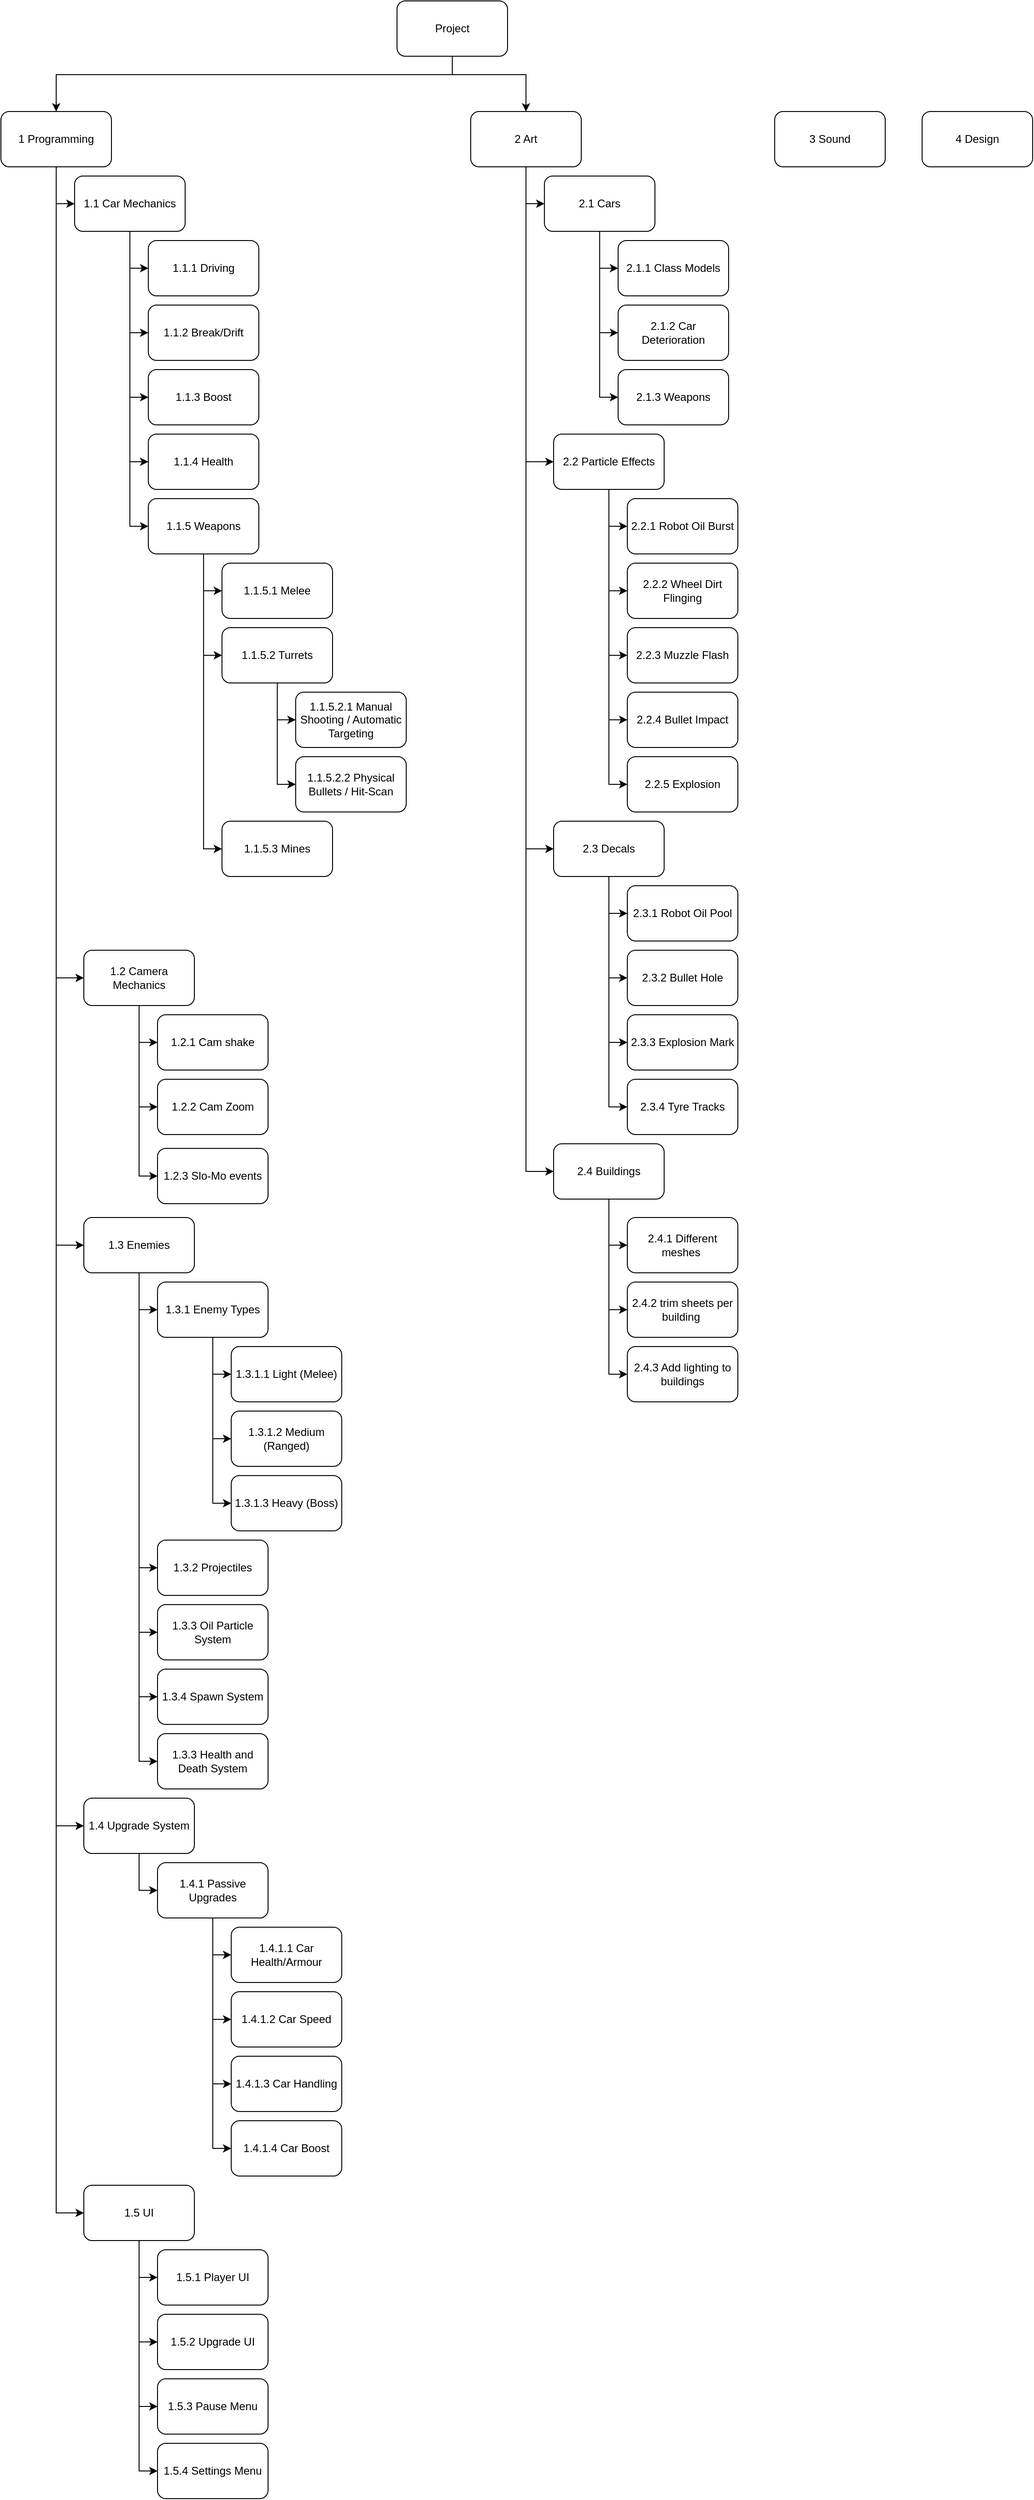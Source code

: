 <mxfile version="24.7.17">
  <diagram id="pvwwQUrMOcKolIaD9RjZ" name="Page-1">
    <mxGraphModel dx="2037" dy="757" grid="1" gridSize="10" guides="1" tooltips="1" connect="1" arrows="1" fold="1" page="1" pageScale="1" pageWidth="827" pageHeight="1169" math="0" shadow="0">
      <root>
        <mxCell id="0" />
        <mxCell id="1" parent="0" />
        <mxCell id="buFqJGUQjfIV5JwptgsI-9" style="edgeStyle=orthogonalEdgeStyle;rounded=0;orthogonalLoop=1;jettySize=auto;html=1;entryX=0;entryY=0.5;entryDx=0;entryDy=0;" parent="1" source="buFqJGUQjfIV5JwptgsI-1" target="buFqJGUQjfIV5JwptgsI-5" edge="1">
          <mxGeometry relative="1" as="geometry" />
        </mxCell>
        <mxCell id="g57Ve-lHUcN1gr9f3cv--34" style="edgeStyle=orthogonalEdgeStyle;rounded=0;orthogonalLoop=1;jettySize=auto;html=1;entryX=0;entryY=0.5;entryDx=0;entryDy=0;" edge="1" parent="1" source="buFqJGUQjfIV5JwptgsI-1" target="g57Ve-lHUcN1gr9f3cv--35">
          <mxGeometry relative="1" as="geometry">
            <mxPoint x="120" y="2000.833" as="targetPoint" />
          </mxGeometry>
        </mxCell>
        <mxCell id="g57Ve-lHUcN1gr9f3cv--50" style="edgeStyle=orthogonalEdgeStyle;rounded=0;orthogonalLoop=1;jettySize=auto;html=1;entryX=0;entryY=0.5;entryDx=0;entryDy=0;" edge="1" parent="1" source="buFqJGUQjfIV5JwptgsI-1" target="g57Ve-lHUcN1gr9f3cv--48">
          <mxGeometry relative="1" as="geometry" />
        </mxCell>
        <mxCell id="buFqJGUQjfIV5JwptgsI-1" value="1 Programming" style="rounded=1;whiteSpace=wrap;html=1;" parent="1" vertex="1">
          <mxGeometry x="60" y="120" width="120" height="60" as="geometry" />
        </mxCell>
        <mxCell id="tWt80_bKlkRKH3--Gsll-1" style="edgeStyle=orthogonalEdgeStyle;rounded=0;orthogonalLoop=1;jettySize=auto;html=1;exitX=0.5;exitY=1;exitDx=0;exitDy=0;entryX=0;entryY=0.5;entryDx=0;entryDy=0;" parent="1" source="buFqJGUQjfIV5JwptgsI-2" target="tWt80_bKlkRKH3--Gsll-2" edge="1">
          <mxGeometry relative="1" as="geometry">
            <mxPoint x="630" y="1321" as="targetPoint" />
          </mxGeometry>
        </mxCell>
        <mxCell id="buFqJGUQjfIV5JwptgsI-2" value="2 Art" style="rounded=1;whiteSpace=wrap;html=1;" parent="1" vertex="1">
          <mxGeometry x="570" y="120" width="120" height="60" as="geometry" />
        </mxCell>
        <mxCell id="buFqJGUQjfIV5JwptgsI-3" value="3 Sound" style="rounded=1;whiteSpace=wrap;html=1;" parent="1" vertex="1">
          <mxGeometry x="900" y="120" width="120" height="60" as="geometry" />
        </mxCell>
        <mxCell id="buFqJGUQjfIV5JwptgsI-4" value="4 Design" style="rounded=1;whiteSpace=wrap;html=1;" parent="1" vertex="1">
          <mxGeometry x="1060" y="120" width="120" height="60" as="geometry" />
        </mxCell>
        <mxCell id="buFqJGUQjfIV5JwptgsI-17" value="" style="edgeStyle=orthogonalEdgeStyle;rounded=0;orthogonalLoop=1;jettySize=auto;html=1;entryX=0;entryY=0.5;entryDx=0;entryDy=0;" parent="1" source="buFqJGUQjfIV5JwptgsI-5" target="buFqJGUQjfIV5JwptgsI-16" edge="1">
          <mxGeometry relative="1" as="geometry" />
        </mxCell>
        <mxCell id="buFqJGUQjfIV5JwptgsI-5" value="1.1 Car Mechanics" style="rounded=1;whiteSpace=wrap;html=1;" parent="1" vertex="1">
          <mxGeometry x="140" y="190" width="120" height="60" as="geometry" />
        </mxCell>
        <mxCell id="buFqJGUQjfIV5JwptgsI-6" value="Project" style="rounded=1;whiteSpace=wrap;html=1;" parent="1" vertex="1">
          <mxGeometry x="490" width="120" height="60" as="geometry" />
        </mxCell>
        <mxCell id="buFqJGUQjfIV5JwptgsI-8" value="" style="endArrow=classic;html=1;rounded=0;exitX=0.5;exitY=1;exitDx=0;exitDy=0;entryX=0.5;entryY=0;entryDx=0;entryDy=0;" parent="1" source="buFqJGUQjfIV5JwptgsI-6" target="buFqJGUQjfIV5JwptgsI-1" edge="1">
          <mxGeometry width="50" height="50" relative="1" as="geometry">
            <mxPoint x="500" y="240" as="sourcePoint" />
            <mxPoint x="550" y="190" as="targetPoint" />
            <Array as="points">
              <mxPoint x="550" y="80" />
              <mxPoint x="120" y="80" />
            </Array>
          </mxGeometry>
        </mxCell>
        <mxCell id="buFqJGUQjfIV5JwptgsI-16" value="1.1.1 Driving" style="rounded=1;whiteSpace=wrap;html=1;" parent="1" vertex="1">
          <mxGeometry x="220" y="260" width="120" height="60" as="geometry" />
        </mxCell>
        <mxCell id="buFqJGUQjfIV5JwptgsI-18" value="" style="edgeStyle=orthogonalEdgeStyle;rounded=0;orthogonalLoop=1;jettySize=auto;html=1;entryX=0;entryY=0.5;entryDx=0;entryDy=0;exitX=0.5;exitY=1;exitDx=0;exitDy=0;" parent="1" source="buFqJGUQjfIV5JwptgsI-5" target="buFqJGUQjfIV5JwptgsI-19" edge="1">
          <mxGeometry relative="1" as="geometry">
            <mxPoint x="200" y="330" as="sourcePoint" />
          </mxGeometry>
        </mxCell>
        <mxCell id="buFqJGUQjfIV5JwptgsI-19" value="1.1.2 Break/Drift" style="rounded=1;whiteSpace=wrap;html=1;" parent="1" vertex="1">
          <mxGeometry x="220" y="330" width="120" height="60" as="geometry" />
        </mxCell>
        <mxCell id="buFqJGUQjfIV5JwptgsI-20" value="" style="edgeStyle=orthogonalEdgeStyle;rounded=0;orthogonalLoop=1;jettySize=auto;html=1;entryX=0;entryY=0.5;entryDx=0;entryDy=0;exitX=0.5;exitY=1;exitDx=0;exitDy=0;" parent="1" source="buFqJGUQjfIV5JwptgsI-5" target="buFqJGUQjfIV5JwptgsI-21" edge="1">
          <mxGeometry relative="1" as="geometry">
            <mxPoint x="200" y="400" as="sourcePoint" />
          </mxGeometry>
        </mxCell>
        <mxCell id="buFqJGUQjfIV5JwptgsI-21" value="1.1.3 Boost" style="rounded=1;whiteSpace=wrap;html=1;" parent="1" vertex="1">
          <mxGeometry x="220" y="400" width="120" height="60" as="geometry" />
        </mxCell>
        <mxCell id="buFqJGUQjfIV5JwptgsI-22" value="" style="edgeStyle=orthogonalEdgeStyle;rounded=0;orthogonalLoop=1;jettySize=auto;html=1;entryX=0;entryY=0.5;entryDx=0;entryDy=0;exitX=0.5;exitY=1;exitDx=0;exitDy=0;" parent="1" source="buFqJGUQjfIV5JwptgsI-5" target="buFqJGUQjfIV5JwptgsI-23" edge="1">
          <mxGeometry relative="1" as="geometry">
            <mxPoint x="200" y="450" as="sourcePoint" />
          </mxGeometry>
        </mxCell>
        <mxCell id="buFqJGUQjfIV5JwptgsI-23" value="1.1.4 Health" style="rounded=1;whiteSpace=wrap;html=1;" parent="1" vertex="1">
          <mxGeometry x="220" y="470" width="120" height="60" as="geometry" />
        </mxCell>
        <mxCell id="buFqJGUQjfIV5JwptgsI-24" value="" style="edgeStyle=orthogonalEdgeStyle;rounded=0;orthogonalLoop=1;jettySize=auto;html=1;entryX=0;entryY=0.5;entryDx=0;entryDy=0;exitX=0.5;exitY=1;exitDx=0;exitDy=0;" parent="1" source="buFqJGUQjfIV5JwptgsI-5" target="buFqJGUQjfIV5JwptgsI-25" edge="1">
          <mxGeometry relative="1" as="geometry">
            <mxPoint x="210" y="560" as="sourcePoint" />
          </mxGeometry>
        </mxCell>
        <mxCell id="buFqJGUQjfIV5JwptgsI-25" value="1.1.5 Weapons" style="rounded=1;whiteSpace=wrap;html=1;" parent="1" vertex="1">
          <mxGeometry x="220" y="540" width="120" height="60" as="geometry" />
        </mxCell>
        <mxCell id="buFqJGUQjfIV5JwptgsI-26" value="" style="edgeStyle=orthogonalEdgeStyle;rounded=0;orthogonalLoop=1;jettySize=auto;html=1;entryX=0;entryY=0.5;entryDx=0;entryDy=0;exitX=0.5;exitY=1;exitDx=0;exitDy=0;" parent="1" source="buFqJGUQjfIV5JwptgsI-25" target="buFqJGUQjfIV5JwptgsI-27" edge="1">
          <mxGeometry relative="1" as="geometry">
            <mxPoint x="274" y="610" as="sourcePoint" />
          </mxGeometry>
        </mxCell>
        <mxCell id="buFqJGUQjfIV5JwptgsI-27" value="1.1.5.1 Melee" style="rounded=1;whiteSpace=wrap;html=1;" parent="1" vertex="1">
          <mxGeometry x="300" y="610" width="120" height="60" as="geometry" />
        </mxCell>
        <mxCell id="buFqJGUQjfIV5JwptgsI-28" value="" style="edgeStyle=orthogonalEdgeStyle;rounded=0;orthogonalLoop=1;jettySize=auto;html=1;entryX=0;entryY=0.5;entryDx=0;entryDy=0;exitX=0.5;exitY=1;exitDx=0;exitDy=0;" parent="1" source="buFqJGUQjfIV5JwptgsI-25" target="buFqJGUQjfIV5JwptgsI-29" edge="1">
          <mxGeometry relative="1" as="geometry">
            <mxPoint x="280" y="670" as="sourcePoint" />
          </mxGeometry>
        </mxCell>
        <mxCell id="buFqJGUQjfIV5JwptgsI-29" value="1.1.5.2 Turrets" style="rounded=1;whiteSpace=wrap;html=1;" parent="1" vertex="1">
          <mxGeometry x="300" y="680" width="120" height="60" as="geometry" />
        </mxCell>
        <mxCell id="buFqJGUQjfIV5JwptgsI-30" value="" style="edgeStyle=orthogonalEdgeStyle;rounded=0;orthogonalLoop=1;jettySize=auto;html=1;entryX=0;entryY=0.5;entryDx=0;entryDy=0;exitX=0.5;exitY=1;exitDx=0;exitDy=0;" parent="1" source="buFqJGUQjfIV5JwptgsI-2" target="buFqJGUQjfIV5JwptgsI-31" edge="1">
          <mxGeometry relative="1" as="geometry">
            <mxPoint x="630" y="290" as="sourcePoint" />
          </mxGeometry>
        </mxCell>
        <mxCell id="buFqJGUQjfIV5JwptgsI-31" value="2.1 Cars" style="rounded=1;whiteSpace=wrap;html=1;" parent="1" vertex="1">
          <mxGeometry x="650" y="190" width="120" height="60" as="geometry" />
        </mxCell>
        <mxCell id="buFqJGUQjfIV5JwptgsI-34" value="" style="edgeStyle=orthogonalEdgeStyle;rounded=0;orthogonalLoop=1;jettySize=auto;html=1;entryX=0;entryY=0.5;entryDx=0;entryDy=0;exitX=0.5;exitY=1;exitDx=0;exitDy=0;" parent="1" source="buFqJGUQjfIV5JwptgsI-31" target="buFqJGUQjfIV5JwptgsI-35" edge="1">
          <mxGeometry relative="1" as="geometry">
            <mxPoint x="700" y="270" as="sourcePoint" />
          </mxGeometry>
        </mxCell>
        <mxCell id="buFqJGUQjfIV5JwptgsI-35" value="2.1.1 Class Models" style="rounded=1;whiteSpace=wrap;html=1;" parent="1" vertex="1">
          <mxGeometry x="730" y="260" width="120" height="60" as="geometry" />
        </mxCell>
        <mxCell id="buFqJGUQjfIV5JwptgsI-36" value="" style="edgeStyle=orthogonalEdgeStyle;rounded=0;orthogonalLoop=1;jettySize=auto;html=1;entryX=0;entryY=0.5;entryDx=0;entryDy=0;exitX=0.5;exitY=1;exitDx=0;exitDy=0;" parent="1" source="buFqJGUQjfIV5JwptgsI-31" target="buFqJGUQjfIV5JwptgsI-37" edge="1">
          <mxGeometry relative="1" as="geometry">
            <mxPoint x="710" y="320" as="sourcePoint" />
          </mxGeometry>
        </mxCell>
        <mxCell id="buFqJGUQjfIV5JwptgsI-37" value="2.1.2 Car Deterioration" style="rounded=1;whiteSpace=wrap;html=1;" parent="1" vertex="1">
          <mxGeometry x="730" y="330" width="120" height="60" as="geometry" />
        </mxCell>
        <mxCell id="buFqJGUQjfIV5JwptgsI-38" value="" style="edgeStyle=orthogonalEdgeStyle;rounded=0;orthogonalLoop=1;jettySize=auto;html=1;entryX=0;entryY=0.5;entryDx=0;entryDy=0;exitX=0.5;exitY=1;exitDx=0;exitDy=0;" parent="1" source="buFqJGUQjfIV5JwptgsI-31" target="buFqJGUQjfIV5JwptgsI-39" edge="1">
          <mxGeometry relative="1" as="geometry">
            <mxPoint x="710" y="390" as="sourcePoint" />
          </mxGeometry>
        </mxCell>
        <mxCell id="buFqJGUQjfIV5JwptgsI-39" value="2.1.3 Weapons" style="rounded=1;whiteSpace=wrap;html=1;" parent="1" vertex="1">
          <mxGeometry x="730" y="400" width="120" height="60" as="geometry" />
        </mxCell>
        <mxCell id="2qCj0dNmz67mReh1wG9u-1" value="" style="edgeStyle=orthogonalEdgeStyle;rounded=0;orthogonalLoop=1;jettySize=auto;html=1;entryX=0;entryY=0.5;entryDx=0;entryDy=0;exitX=0.5;exitY=1;exitDx=0;exitDy=0;" parent="1" source="buFqJGUQjfIV5JwptgsI-29" target="2qCj0dNmz67mReh1wG9u-2" edge="1">
          <mxGeometry relative="1" as="geometry">
            <mxPoint x="344" y="770" as="sourcePoint" />
          </mxGeometry>
        </mxCell>
        <mxCell id="2qCj0dNmz67mReh1wG9u-2" value="1.1.5.2.1 Manual Shooting / Automatic Targeting" style="rounded=1;whiteSpace=wrap;html=1;" parent="1" vertex="1">
          <mxGeometry x="380" y="750" width="120" height="60" as="geometry" />
        </mxCell>
        <mxCell id="2qCj0dNmz67mReh1wG9u-3" value="" style="edgeStyle=orthogonalEdgeStyle;rounded=0;orthogonalLoop=1;jettySize=auto;html=1;entryX=0;entryY=0.5;entryDx=0;entryDy=0;exitX=0.5;exitY=1;exitDx=0;exitDy=0;" parent="1" source="buFqJGUQjfIV5JwptgsI-29" target="2qCj0dNmz67mReh1wG9u-4" edge="1">
          <mxGeometry relative="1" as="geometry">
            <mxPoint x="360" y="810" as="sourcePoint" />
          </mxGeometry>
        </mxCell>
        <mxCell id="2qCj0dNmz67mReh1wG9u-4" value="1.1.5.2.2 Physical Bullets / Hit-Scan" style="rounded=1;whiteSpace=wrap;html=1;" parent="1" vertex="1">
          <mxGeometry x="380" y="820" width="120" height="60" as="geometry" />
        </mxCell>
        <mxCell id="2qCj0dNmz67mReh1wG9u-5" value="" style="edgeStyle=orthogonalEdgeStyle;rounded=0;orthogonalLoop=1;jettySize=auto;html=1;entryX=0;entryY=0.5;entryDx=0;entryDy=0;exitX=0.5;exitY=1;exitDx=0;exitDy=0;" parent="1" source="buFqJGUQjfIV5JwptgsI-25" target="2qCj0dNmz67mReh1wG9u-6" edge="1">
          <mxGeometry relative="1" as="geometry">
            <mxPoint x="280" y="810" as="sourcePoint" />
          </mxGeometry>
        </mxCell>
        <mxCell id="2qCj0dNmz67mReh1wG9u-6" value="1.1.5.3 Mines" style="rounded=1;whiteSpace=wrap;html=1;" parent="1" vertex="1">
          <mxGeometry x="300" y="890" width="120" height="60" as="geometry" />
        </mxCell>
        <mxCell id="2qCj0dNmz67mReh1wG9u-7" value="" style="edgeStyle=orthogonalEdgeStyle;rounded=0;orthogonalLoop=1;jettySize=auto;html=1;entryX=0;entryY=0.5;entryDx=0;entryDy=0;exitX=0.5;exitY=1;exitDx=0;exitDy=0;" parent="1" source="buFqJGUQjfIV5JwptgsI-1" target="2qCj0dNmz67mReh1wG9u-8" edge="1">
          <mxGeometry relative="1" as="geometry">
            <mxPoint x="40" y="1520.0" as="sourcePoint" />
          </mxGeometry>
        </mxCell>
        <mxCell id="g57Ve-lHUcN1gr9f3cv--31" style="edgeStyle=orthogonalEdgeStyle;rounded=0;orthogonalLoop=1;jettySize=auto;html=1;entryX=0;entryY=0.5;entryDx=0;entryDy=0;" edge="1" parent="1" source="2qCj0dNmz67mReh1wG9u-8" target="g57Ve-lHUcN1gr9f3cv--29">
          <mxGeometry relative="1" as="geometry" />
        </mxCell>
        <mxCell id="g57Ve-lHUcN1gr9f3cv--33" style="edgeStyle=orthogonalEdgeStyle;rounded=0;orthogonalLoop=1;jettySize=auto;html=1;entryX=0;entryY=0.5;entryDx=0;entryDy=0;" edge="1" parent="1" source="2qCj0dNmz67mReh1wG9u-8" target="g57Ve-lHUcN1gr9f3cv--32">
          <mxGeometry relative="1" as="geometry" />
        </mxCell>
        <mxCell id="2qCj0dNmz67mReh1wG9u-8" value="1.3 Enemies" style="rounded=1;whiteSpace=wrap;html=1;" parent="1" vertex="1">
          <mxGeometry x="150" y="1320" width="120" height="60" as="geometry" />
        </mxCell>
        <mxCell id="2qCj0dNmz67mReh1wG9u-9" value="" style="edgeStyle=orthogonalEdgeStyle;rounded=0;orthogonalLoop=1;jettySize=auto;html=1;entryX=0;entryY=0.5;entryDx=0;entryDy=0;exitX=0.5;exitY=1;exitDx=0;exitDy=0;" parent="1" source="buFqJGUQjfIV5JwptgsI-2" target="2qCj0dNmz67mReh1wG9u-10" edge="1">
          <mxGeometry relative="1" as="geometry">
            <mxPoint x="640" y="460" as="sourcePoint" />
          </mxGeometry>
        </mxCell>
        <mxCell id="2qCj0dNmz67mReh1wG9u-10" value="2.2 Particle Effects" style="rounded=1;whiteSpace=wrap;html=1;" parent="1" vertex="1">
          <mxGeometry x="660" y="470" width="120" height="60" as="geometry" />
        </mxCell>
        <mxCell id="2qCj0dNmz67mReh1wG9u-11" value="" style="edgeStyle=orthogonalEdgeStyle;rounded=0;orthogonalLoop=1;jettySize=auto;html=1;entryX=0;entryY=0.5;entryDx=0;entryDy=0;exitX=0.5;exitY=1;exitDx=0;exitDy=0;" parent="1" source="2qCj0dNmz67mReh1wG9u-10" target="2qCj0dNmz67mReh1wG9u-12" edge="1">
          <mxGeometry relative="1" as="geometry">
            <mxPoint x="720" y="530" as="sourcePoint" />
          </mxGeometry>
        </mxCell>
        <mxCell id="2qCj0dNmz67mReh1wG9u-12" value="2.2.1 Robot Oil Burst" style="rounded=1;whiteSpace=wrap;html=1;" parent="1" vertex="1">
          <mxGeometry x="740" y="540" width="120" height="60" as="geometry" />
        </mxCell>
        <mxCell id="2qCj0dNmz67mReh1wG9u-13" value="" style="edgeStyle=orthogonalEdgeStyle;rounded=0;orthogonalLoop=1;jettySize=auto;html=1;entryX=0;entryY=0.5;entryDx=0;entryDy=0;exitX=0.5;exitY=1;exitDx=0;exitDy=0;" parent="1" source="2qCj0dNmz67mReh1wG9u-10" target="2qCj0dNmz67mReh1wG9u-14" edge="1">
          <mxGeometry relative="1" as="geometry">
            <mxPoint x="720" y="600" as="sourcePoint" />
          </mxGeometry>
        </mxCell>
        <mxCell id="2qCj0dNmz67mReh1wG9u-14" value="2.2.2 Wheel Dirt Flinging" style="rounded=1;whiteSpace=wrap;html=1;" parent="1" vertex="1">
          <mxGeometry x="740" y="610" width="120" height="60" as="geometry" />
        </mxCell>
        <mxCell id="2qCj0dNmz67mReh1wG9u-15" value="" style="edgeStyle=orthogonalEdgeStyle;rounded=0;orthogonalLoop=1;jettySize=auto;html=1;entryX=0;entryY=0.5;entryDx=0;entryDy=0;exitX=0.5;exitY=1;exitDx=0;exitDy=0;" parent="1" source="2qCj0dNmz67mReh1wG9u-10" target="2qCj0dNmz67mReh1wG9u-16" edge="1">
          <mxGeometry relative="1" as="geometry">
            <mxPoint x="720" y="670" as="sourcePoint" />
          </mxGeometry>
        </mxCell>
        <mxCell id="2qCj0dNmz67mReh1wG9u-16" value="2.2.3 Muzzle Flash" style="rounded=1;whiteSpace=wrap;html=1;" parent="1" vertex="1">
          <mxGeometry x="740" y="680" width="120" height="60" as="geometry" />
        </mxCell>
        <mxCell id="2qCj0dNmz67mReh1wG9u-17" value="" style="edgeStyle=orthogonalEdgeStyle;rounded=0;orthogonalLoop=1;jettySize=auto;html=1;entryX=0;entryY=0.5;entryDx=0;entryDy=0;exitX=0.5;exitY=1;exitDx=0;exitDy=0;" parent="1" source="2qCj0dNmz67mReh1wG9u-10" target="2qCj0dNmz67mReh1wG9u-18" edge="1">
          <mxGeometry relative="1" as="geometry">
            <mxPoint x="720" y="740" as="sourcePoint" />
          </mxGeometry>
        </mxCell>
        <mxCell id="2qCj0dNmz67mReh1wG9u-18" value="2.2.4 Bullet Impact" style="rounded=1;whiteSpace=wrap;html=1;" parent="1" vertex="1">
          <mxGeometry x="740" y="750" width="120" height="60" as="geometry" />
        </mxCell>
        <mxCell id="2qCj0dNmz67mReh1wG9u-19" value="" style="edgeStyle=orthogonalEdgeStyle;rounded=0;orthogonalLoop=1;jettySize=auto;html=1;entryX=0;entryY=0.5;entryDx=0;entryDy=0;exitX=0.5;exitY=1;exitDx=0;exitDy=0;" parent="1" source="2qCj0dNmz67mReh1wG9u-10" target="2qCj0dNmz67mReh1wG9u-20" edge="1">
          <mxGeometry relative="1" as="geometry">
            <mxPoint x="720" y="810" as="sourcePoint" />
          </mxGeometry>
        </mxCell>
        <mxCell id="2qCj0dNmz67mReh1wG9u-20" value="2.2.5 Explosion" style="rounded=1;whiteSpace=wrap;html=1;" parent="1" vertex="1">
          <mxGeometry x="740" y="820" width="120" height="60" as="geometry" />
        </mxCell>
        <mxCell id="2qCj0dNmz67mReh1wG9u-21" value="" style="edgeStyle=orthogonalEdgeStyle;rounded=0;orthogonalLoop=1;jettySize=auto;html=1;entryX=0;entryY=0.5;entryDx=0;entryDy=0;exitX=0.5;exitY=1;exitDx=0;exitDy=0;" parent="1" source="buFqJGUQjfIV5JwptgsI-2" target="2qCj0dNmz67mReh1wG9u-22" edge="1">
          <mxGeometry relative="1" as="geometry">
            <mxPoint x="630" y="600" as="sourcePoint" />
          </mxGeometry>
        </mxCell>
        <mxCell id="2qCj0dNmz67mReh1wG9u-22" value="2.3 Decals" style="rounded=1;whiteSpace=wrap;html=1;" parent="1" vertex="1">
          <mxGeometry x="660" y="890" width="120" height="60" as="geometry" />
        </mxCell>
        <mxCell id="2qCj0dNmz67mReh1wG9u-23" value="" style="edgeStyle=orthogonalEdgeStyle;rounded=0;orthogonalLoop=1;jettySize=auto;html=1;entryX=0;entryY=0.5;entryDx=0;entryDy=0;exitX=0.5;exitY=1;exitDx=0;exitDy=0;" parent="1" source="2qCj0dNmz67mReh1wG9u-22" target="2qCj0dNmz67mReh1wG9u-24" edge="1">
          <mxGeometry relative="1" as="geometry">
            <mxPoint x="700" y="980" as="sourcePoint" />
          </mxGeometry>
        </mxCell>
        <mxCell id="2qCj0dNmz67mReh1wG9u-24" value="2.3.1 Robot Oil Pool" style="rounded=1;whiteSpace=wrap;html=1;" parent="1" vertex="1">
          <mxGeometry x="740" y="960" width="120" height="60" as="geometry" />
        </mxCell>
        <mxCell id="2qCj0dNmz67mReh1wG9u-25" value="" style="edgeStyle=orthogonalEdgeStyle;rounded=0;orthogonalLoop=1;jettySize=auto;html=1;entryX=0;entryY=0.5;entryDx=0;entryDy=0;exitX=0.5;exitY=1;exitDx=0;exitDy=0;" parent="1" source="2qCj0dNmz67mReh1wG9u-22" target="2qCj0dNmz67mReh1wG9u-26" edge="1">
          <mxGeometry relative="1" as="geometry">
            <mxPoint x="720" y="1020" as="sourcePoint" />
          </mxGeometry>
        </mxCell>
        <mxCell id="2qCj0dNmz67mReh1wG9u-26" value="2.3.2 Bullet Hole" style="rounded=1;whiteSpace=wrap;html=1;" parent="1" vertex="1">
          <mxGeometry x="740" y="1030" width="120" height="60" as="geometry" />
        </mxCell>
        <mxCell id="2qCj0dNmz67mReh1wG9u-27" value="" style="edgeStyle=orthogonalEdgeStyle;rounded=0;orthogonalLoop=1;jettySize=auto;html=1;entryX=0;entryY=0.5;entryDx=0;entryDy=0;exitX=0.5;exitY=1;exitDx=0;exitDy=0;" parent="1" source="2qCj0dNmz67mReh1wG9u-22" target="2qCj0dNmz67mReh1wG9u-28" edge="1">
          <mxGeometry relative="1" as="geometry">
            <mxPoint x="720" y="1090" as="sourcePoint" />
          </mxGeometry>
        </mxCell>
        <mxCell id="2qCj0dNmz67mReh1wG9u-28" value="2.3.3 Explosion Mark" style="rounded=1;whiteSpace=wrap;html=1;" parent="1" vertex="1">
          <mxGeometry x="740" y="1100" width="120" height="60" as="geometry" />
        </mxCell>
        <mxCell id="2qCj0dNmz67mReh1wG9u-29" value="" style="edgeStyle=orthogonalEdgeStyle;rounded=0;orthogonalLoop=1;jettySize=auto;html=1;entryX=0;entryY=0.5;entryDx=0;entryDy=0;exitX=0.5;exitY=1;exitDx=0;exitDy=0;" parent="1" source="2qCj0dNmz67mReh1wG9u-22" target="2qCj0dNmz67mReh1wG9u-30" edge="1">
          <mxGeometry relative="1" as="geometry">
            <mxPoint x="720" y="1160" as="sourcePoint" />
          </mxGeometry>
        </mxCell>
        <mxCell id="2qCj0dNmz67mReh1wG9u-30" value="2.3.4 Tyre Tracks" style="rounded=1;whiteSpace=wrap;html=1;" parent="1" vertex="1">
          <mxGeometry x="740" y="1170" width="120" height="60" as="geometry" />
        </mxCell>
        <mxCell id="tWt80_bKlkRKH3--Gsll-6" style="edgeStyle=orthogonalEdgeStyle;rounded=0;orthogonalLoop=1;jettySize=auto;html=1;exitX=0.5;exitY=1;exitDx=0;exitDy=0;entryX=0;entryY=0.5;entryDx=0;entryDy=0;" parent="1" source="tWt80_bKlkRKH3--Gsll-2" target="tWt80_bKlkRKH3--Gsll-5" edge="1">
          <mxGeometry relative="1" as="geometry" />
        </mxCell>
        <mxCell id="tWt80_bKlkRKH3--Gsll-9" style="edgeStyle=orthogonalEdgeStyle;rounded=0;orthogonalLoop=1;jettySize=auto;html=1;exitX=0.5;exitY=1;exitDx=0;exitDy=0;entryX=0;entryY=0.5;entryDx=0;entryDy=0;" parent="1" source="tWt80_bKlkRKH3--Gsll-2" target="tWt80_bKlkRKH3--Gsll-8" edge="1">
          <mxGeometry relative="1" as="geometry" />
        </mxCell>
        <mxCell id="tWt80_bKlkRKH3--Gsll-10" style="edgeStyle=orthogonalEdgeStyle;rounded=0;orthogonalLoop=1;jettySize=auto;html=1;exitX=0.5;exitY=1;exitDx=0;exitDy=0;entryX=0;entryY=0.5;entryDx=0;entryDy=0;" parent="1" source="tWt80_bKlkRKH3--Gsll-2" target="tWt80_bKlkRKH3--Gsll-11" edge="1">
          <mxGeometry relative="1" as="geometry">
            <mxPoint x="720" y="1500" as="targetPoint" />
          </mxGeometry>
        </mxCell>
        <mxCell id="tWt80_bKlkRKH3--Gsll-2" value="2.4 Buildings" style="rounded=1;whiteSpace=wrap;html=1;" parent="1" vertex="1">
          <mxGeometry x="660" y="1240" width="120" height="60" as="geometry" />
        </mxCell>
        <mxCell id="tWt80_bKlkRKH3--Gsll-5" value="2.4.1 Different meshes&amp;nbsp;" style="rounded=1;whiteSpace=wrap;html=1;" parent="1" vertex="1">
          <mxGeometry x="740" y="1320" width="120" height="60" as="geometry" />
        </mxCell>
        <mxCell id="tWt80_bKlkRKH3--Gsll-8" value="2.4.2 trim sheets per building&amp;nbsp;" style="rounded=1;whiteSpace=wrap;html=1;" parent="1" vertex="1">
          <mxGeometry x="740" y="1390" width="120" height="60" as="geometry" />
        </mxCell>
        <mxCell id="tWt80_bKlkRKH3--Gsll-11" value="2.4.3 Add lighting to buildings" style="rounded=1;whiteSpace=wrap;html=1;" parent="1" vertex="1">
          <mxGeometry x="740" y="1460" width="120" height="60" as="geometry" />
        </mxCell>
        <mxCell id="I1aEzilDOxCqesVj3jfa-1" style="edgeStyle=orthogonalEdgeStyle;rounded=0;orthogonalLoop=1;jettySize=auto;html=1;entryX=0;entryY=0.5;entryDx=0;entryDy=0;exitX=0.5;exitY=1;exitDx=0;exitDy=0;" parent="1" source="buFqJGUQjfIV5JwptgsI-1" target="I1aEzilDOxCqesVj3jfa-2" edge="1">
          <mxGeometry relative="1" as="geometry">
            <mxPoint x="130" y="1020" as="sourcePoint" />
          </mxGeometry>
        </mxCell>
        <mxCell id="I1aEzilDOxCqesVj3jfa-2" value="1.2 Camera Mechanics" style="rounded=1;whiteSpace=wrap;html=1;" parent="1" vertex="1">
          <mxGeometry x="150" y="1030" width="120" height="60" as="geometry" />
        </mxCell>
        <mxCell id="g57Ve-lHUcN1gr9f3cv--1" value="" style="endArrow=classic;html=1;rounded=0;exitX=0.5;exitY=1;exitDx=0;exitDy=0;entryX=0.5;entryY=0;entryDx=0;entryDy=0;" edge="1" parent="1" source="buFqJGUQjfIV5JwptgsI-6" target="buFqJGUQjfIV5JwptgsI-2">
          <mxGeometry width="50" height="50" relative="1" as="geometry">
            <mxPoint x="520" y="340" as="sourcePoint" />
            <mxPoint x="570" y="290" as="targetPoint" />
            <Array as="points">
              <mxPoint x="550" y="80" />
              <mxPoint x="630" y="80" />
            </Array>
          </mxGeometry>
        </mxCell>
        <mxCell id="g57Ve-lHUcN1gr9f3cv--4" value="" style="edgeStyle=orthogonalEdgeStyle;rounded=0;orthogonalLoop=1;jettySize=auto;html=1;entryX=0;entryY=0.5;entryDx=0;entryDy=0;exitX=0.5;exitY=1;exitDx=0;exitDy=0;" edge="1" parent="1" target="g57Ve-lHUcN1gr9f3cv--5" source="I1aEzilDOxCqesVj3jfa-2">
          <mxGeometry relative="1" as="geometry">
            <mxPoint x="200" y="1120.0" as="sourcePoint" />
          </mxGeometry>
        </mxCell>
        <mxCell id="g57Ve-lHUcN1gr9f3cv--5" value="1.2.1 Cam shake" style="rounded=1;whiteSpace=wrap;html=1;" vertex="1" parent="1">
          <mxGeometry x="230" y="1100" width="120" height="60" as="geometry" />
        </mxCell>
        <mxCell id="g57Ve-lHUcN1gr9f3cv--6" value="" style="edgeStyle=orthogonalEdgeStyle;rounded=0;orthogonalLoop=1;jettySize=auto;html=1;entryX=0;entryY=0.5;entryDx=0;entryDy=0;exitX=0.5;exitY=1;exitDx=0;exitDy=0;" edge="1" parent="1" target="g57Ve-lHUcN1gr9f3cv--7" source="I1aEzilDOxCqesVj3jfa-2">
          <mxGeometry relative="1" as="geometry">
            <mxPoint x="210" y="1160.0" as="sourcePoint" />
          </mxGeometry>
        </mxCell>
        <mxCell id="g57Ve-lHUcN1gr9f3cv--7" value="1.2.2 Cam Zoom" style="rounded=1;whiteSpace=wrap;html=1;" vertex="1" parent="1">
          <mxGeometry x="230" y="1170" width="120" height="60" as="geometry" />
        </mxCell>
        <mxCell id="g57Ve-lHUcN1gr9f3cv--8" value="" style="edgeStyle=orthogonalEdgeStyle;rounded=0;orthogonalLoop=1;jettySize=auto;html=1;entryX=0;entryY=0.5;entryDx=0;entryDy=0;exitX=0.5;exitY=1;exitDx=0;exitDy=0;" edge="1" parent="1" target="g57Ve-lHUcN1gr9f3cv--9" source="I1aEzilDOxCqesVj3jfa-2">
          <mxGeometry relative="1" as="geometry">
            <mxPoint x="210" y="1235.0" as="sourcePoint" />
          </mxGeometry>
        </mxCell>
        <mxCell id="g57Ve-lHUcN1gr9f3cv--9" value="1.2.3 Slo-Mo events" style="rounded=1;whiteSpace=wrap;html=1;" vertex="1" parent="1">
          <mxGeometry x="230" y="1245" width="120" height="60" as="geometry" />
        </mxCell>
        <mxCell id="g57Ve-lHUcN1gr9f3cv--10" value="" style="edgeStyle=orthogonalEdgeStyle;rounded=0;orthogonalLoop=1;jettySize=auto;html=1;entryX=0;entryY=0.5;entryDx=0;entryDy=0;exitX=0.5;exitY=1;exitDx=0;exitDy=0;" edge="1" parent="1" target="g57Ve-lHUcN1gr9f3cv--11" source="2qCj0dNmz67mReh1wG9u-8">
          <mxGeometry relative="1" as="geometry">
            <mxPoint x="190" y="1400.0" as="sourcePoint" />
          </mxGeometry>
        </mxCell>
        <mxCell id="g57Ve-lHUcN1gr9f3cv--11" value="1.3.1 Enemy Types" style="rounded=1;whiteSpace=wrap;html=1;" vertex="1" parent="1">
          <mxGeometry x="230" y="1390" width="120" height="60" as="geometry" />
        </mxCell>
        <mxCell id="g57Ve-lHUcN1gr9f3cv--12" value="" style="edgeStyle=orthogonalEdgeStyle;rounded=0;orthogonalLoop=1;jettySize=auto;html=1;entryX=0;entryY=0.5;entryDx=0;entryDy=0;exitX=0.5;exitY=1;exitDx=0;exitDy=0;" edge="1" parent="1" target="g57Ve-lHUcN1gr9f3cv--13" source="g57Ve-lHUcN1gr9f3cv--11">
          <mxGeometry relative="1" as="geometry">
            <mxPoint x="300" y="1490.0" as="sourcePoint" />
          </mxGeometry>
        </mxCell>
        <mxCell id="g57Ve-lHUcN1gr9f3cv--13" value="1.3.1.1 Light (Melee)" style="rounded=1;whiteSpace=wrap;html=1;" vertex="1" parent="1">
          <mxGeometry x="310" y="1460" width="120" height="60" as="geometry" />
        </mxCell>
        <mxCell id="g57Ve-lHUcN1gr9f3cv--14" value="" style="edgeStyle=orthogonalEdgeStyle;rounded=0;orthogonalLoop=1;jettySize=auto;html=1;entryX=0;entryY=0.5;entryDx=0;entryDy=0;exitX=0.5;exitY=1;exitDx=0;exitDy=0;" edge="1" parent="1" target="g57Ve-lHUcN1gr9f3cv--15" source="g57Ve-lHUcN1gr9f3cv--11">
          <mxGeometry relative="1" as="geometry">
            <mxPoint x="290" y="1520.0" as="sourcePoint" />
          </mxGeometry>
        </mxCell>
        <mxCell id="g57Ve-lHUcN1gr9f3cv--15" value="1.3.1.2 Medium (Ranged)" style="rounded=1;whiteSpace=wrap;html=1;" vertex="1" parent="1">
          <mxGeometry x="310" y="1530" width="120" height="60" as="geometry" />
        </mxCell>
        <mxCell id="g57Ve-lHUcN1gr9f3cv--16" value="" style="edgeStyle=orthogonalEdgeStyle;rounded=0;orthogonalLoop=1;jettySize=auto;html=1;entryX=0;entryY=0.5;entryDx=0;entryDy=0;exitX=0.5;exitY=1;exitDx=0;exitDy=0;" edge="1" parent="1" target="g57Ve-lHUcN1gr9f3cv--17" source="g57Ve-lHUcN1gr9f3cv--11">
          <mxGeometry relative="1" as="geometry">
            <mxPoint x="290" y="1590.0" as="sourcePoint" />
          </mxGeometry>
        </mxCell>
        <mxCell id="g57Ve-lHUcN1gr9f3cv--17" value="1.3.1.3 Heavy (Boss)" style="rounded=1;whiteSpace=wrap;html=1;" vertex="1" parent="1">
          <mxGeometry x="310" y="1600" width="120" height="60" as="geometry" />
        </mxCell>
        <mxCell id="g57Ve-lHUcN1gr9f3cv--18" value="" style="edgeStyle=orthogonalEdgeStyle;rounded=0;orthogonalLoop=1;jettySize=auto;html=1;entryX=0;entryY=0.5;entryDx=0;entryDy=0;exitX=0.5;exitY=1;exitDx=0;exitDy=0;" edge="1" parent="1" target="g57Ve-lHUcN1gr9f3cv--19" source="2qCj0dNmz67mReh1wG9u-8">
          <mxGeometry relative="1" as="geometry">
            <mxPoint x="210" y="1684.0" as="sourcePoint" />
          </mxGeometry>
        </mxCell>
        <mxCell id="g57Ve-lHUcN1gr9f3cv--19" value="1.3.2 Projectiles" style="rounded=1;whiteSpace=wrap;html=1;" vertex="1" parent="1">
          <mxGeometry x="230" y="1670" width="120" height="60" as="geometry" />
        </mxCell>
        <mxCell id="g57Ve-lHUcN1gr9f3cv--20" value="" style="edgeStyle=orthogonalEdgeStyle;rounded=0;orthogonalLoop=1;jettySize=auto;html=1;entryX=0;entryY=0.5;entryDx=0;entryDy=0;exitX=0.5;exitY=1;exitDx=0;exitDy=0;" edge="1" parent="1" target="g57Ve-lHUcN1gr9f3cv--21" source="2qCj0dNmz67mReh1wG9u-8">
          <mxGeometry relative="1" as="geometry">
            <mxPoint x="210" y="1730.0" as="sourcePoint" />
          </mxGeometry>
        </mxCell>
        <mxCell id="g57Ve-lHUcN1gr9f3cv--21" value="1.3.3 Oil Particle System" style="rounded=1;whiteSpace=wrap;html=1;" vertex="1" parent="1">
          <mxGeometry x="230" y="1740" width="120" height="60" as="geometry" />
        </mxCell>
        <mxCell id="g57Ve-lHUcN1gr9f3cv--29" value="1.3.4 Spawn System" style="rounded=1;whiteSpace=wrap;html=1;" vertex="1" parent="1">
          <mxGeometry x="230" y="1810" width="120" height="60" as="geometry" />
        </mxCell>
        <mxCell id="g57Ve-lHUcN1gr9f3cv--32" value="1.3.3 Health and Death System" style="rounded=1;whiteSpace=wrap;html=1;" vertex="1" parent="1">
          <mxGeometry x="230" y="1880" width="120" height="60" as="geometry" />
        </mxCell>
        <mxCell id="g57Ve-lHUcN1gr9f3cv--37" style="edgeStyle=orthogonalEdgeStyle;rounded=0;orthogonalLoop=1;jettySize=auto;html=1;exitX=0.5;exitY=1;exitDx=0;exitDy=0;entryX=0;entryY=0.5;entryDx=0;entryDy=0;" edge="1" parent="1" source="g57Ve-lHUcN1gr9f3cv--35" target="g57Ve-lHUcN1gr9f3cv--36">
          <mxGeometry relative="1" as="geometry" />
        </mxCell>
        <mxCell id="g57Ve-lHUcN1gr9f3cv--35" value="1.4 Upgrade System" style="rounded=1;whiteSpace=wrap;html=1;" vertex="1" parent="1">
          <mxGeometry x="150" y="1950" width="120" height="60" as="geometry" />
        </mxCell>
        <mxCell id="g57Ve-lHUcN1gr9f3cv--39" style="edgeStyle=orthogonalEdgeStyle;rounded=0;orthogonalLoop=1;jettySize=auto;html=1;exitX=0.5;exitY=1;exitDx=0;exitDy=0;entryX=0;entryY=0.5;entryDx=0;entryDy=0;" edge="1" parent="1" source="g57Ve-lHUcN1gr9f3cv--36" target="g57Ve-lHUcN1gr9f3cv--38">
          <mxGeometry relative="1" as="geometry" />
        </mxCell>
        <mxCell id="g57Ve-lHUcN1gr9f3cv--41" style="edgeStyle=orthogonalEdgeStyle;rounded=0;orthogonalLoop=1;jettySize=auto;html=1;entryX=0;entryY=0.5;entryDx=0;entryDy=0;" edge="1" parent="1" source="g57Ve-lHUcN1gr9f3cv--36" target="g57Ve-lHUcN1gr9f3cv--40">
          <mxGeometry relative="1" as="geometry" />
        </mxCell>
        <mxCell id="g57Ve-lHUcN1gr9f3cv--44" style="edgeStyle=orthogonalEdgeStyle;rounded=0;orthogonalLoop=1;jettySize=auto;html=1;entryX=0;entryY=0.5;entryDx=0;entryDy=0;" edge="1" parent="1" source="g57Ve-lHUcN1gr9f3cv--36" target="g57Ve-lHUcN1gr9f3cv--42">
          <mxGeometry relative="1" as="geometry" />
        </mxCell>
        <mxCell id="g57Ve-lHUcN1gr9f3cv--45" style="edgeStyle=orthogonalEdgeStyle;rounded=0;orthogonalLoop=1;jettySize=auto;html=1;entryX=0;entryY=0.5;entryDx=0;entryDy=0;" edge="1" parent="1" source="g57Ve-lHUcN1gr9f3cv--36" target="g57Ve-lHUcN1gr9f3cv--43">
          <mxGeometry relative="1" as="geometry" />
        </mxCell>
        <mxCell id="g57Ve-lHUcN1gr9f3cv--36" value="1.4.1 Passive Upgrades" style="rounded=1;whiteSpace=wrap;html=1;" vertex="1" parent="1">
          <mxGeometry x="230" y="2020" width="120" height="60" as="geometry" />
        </mxCell>
        <mxCell id="g57Ve-lHUcN1gr9f3cv--38" value="1.4.1.1 Car Health/Armour" style="rounded=1;whiteSpace=wrap;html=1;" vertex="1" parent="1">
          <mxGeometry x="310" y="2090" width="120" height="60" as="geometry" />
        </mxCell>
        <mxCell id="g57Ve-lHUcN1gr9f3cv--40" value="1.4.1.2 Car Speed" style="rounded=1;whiteSpace=wrap;html=1;" vertex="1" parent="1">
          <mxGeometry x="310" y="2160" width="120" height="60" as="geometry" />
        </mxCell>
        <mxCell id="g57Ve-lHUcN1gr9f3cv--42" value="1.4.1.3 Car Handling" style="rounded=1;whiteSpace=wrap;html=1;" vertex="1" parent="1">
          <mxGeometry x="310" y="2230" width="120" height="60" as="geometry" />
        </mxCell>
        <mxCell id="g57Ve-lHUcN1gr9f3cv--43" value="1.4.1.4 Car Boost" style="rounded=1;whiteSpace=wrap;html=1;" vertex="1" parent="1">
          <mxGeometry x="310" y="2300" width="120" height="60" as="geometry" />
        </mxCell>
        <mxCell id="g57Ve-lHUcN1gr9f3cv--52" style="edgeStyle=orthogonalEdgeStyle;rounded=0;orthogonalLoop=1;jettySize=auto;html=1;entryX=0;entryY=0.5;entryDx=0;entryDy=0;" edge="1" parent="1" source="g57Ve-lHUcN1gr9f3cv--48" target="g57Ve-lHUcN1gr9f3cv--51">
          <mxGeometry relative="1" as="geometry" />
        </mxCell>
        <mxCell id="g57Ve-lHUcN1gr9f3cv--57" style="edgeStyle=orthogonalEdgeStyle;rounded=0;orthogonalLoop=1;jettySize=auto;html=1;entryX=0;entryY=0.5;entryDx=0;entryDy=0;" edge="1" parent="1" source="g57Ve-lHUcN1gr9f3cv--48" target="g57Ve-lHUcN1gr9f3cv--54">
          <mxGeometry relative="1" as="geometry" />
        </mxCell>
        <mxCell id="g57Ve-lHUcN1gr9f3cv--58" style="edgeStyle=orthogonalEdgeStyle;rounded=0;orthogonalLoop=1;jettySize=auto;html=1;entryX=0;entryY=0.5;entryDx=0;entryDy=0;" edge="1" parent="1" source="g57Ve-lHUcN1gr9f3cv--48" target="g57Ve-lHUcN1gr9f3cv--55">
          <mxGeometry relative="1" as="geometry" />
        </mxCell>
        <mxCell id="g57Ve-lHUcN1gr9f3cv--59" style="edgeStyle=orthogonalEdgeStyle;rounded=0;orthogonalLoop=1;jettySize=auto;html=1;entryX=0;entryY=0.5;entryDx=0;entryDy=0;" edge="1" parent="1" source="g57Ve-lHUcN1gr9f3cv--48" target="g57Ve-lHUcN1gr9f3cv--56">
          <mxGeometry relative="1" as="geometry" />
        </mxCell>
        <mxCell id="g57Ve-lHUcN1gr9f3cv--48" value="1.5 UI" style="rounded=1;whiteSpace=wrap;html=1;" vertex="1" parent="1">
          <mxGeometry x="150" y="2370" width="120" height="60" as="geometry" />
        </mxCell>
        <mxCell id="g57Ve-lHUcN1gr9f3cv--49" style="edgeStyle=orthogonalEdgeStyle;rounded=0;orthogonalLoop=1;jettySize=auto;html=1;exitX=0.5;exitY=1;exitDx=0;exitDy=0;" edge="1" parent="1" source="g57Ve-lHUcN1gr9f3cv--48" target="g57Ve-lHUcN1gr9f3cv--48">
          <mxGeometry relative="1" as="geometry" />
        </mxCell>
        <mxCell id="g57Ve-lHUcN1gr9f3cv--51" value="1.5.1 Player UI" style="rounded=1;whiteSpace=wrap;html=1;" vertex="1" parent="1">
          <mxGeometry x="230" y="2440" width="120" height="60" as="geometry" />
        </mxCell>
        <mxCell id="g57Ve-lHUcN1gr9f3cv--54" value="1.5.2 Upgrade UI" style="rounded=1;whiteSpace=wrap;html=1;" vertex="1" parent="1">
          <mxGeometry x="230" y="2510" width="120" height="60" as="geometry" />
        </mxCell>
        <mxCell id="g57Ve-lHUcN1gr9f3cv--55" value="1.5.3 Pause Menu" style="rounded=1;whiteSpace=wrap;html=1;" vertex="1" parent="1">
          <mxGeometry x="230" y="2580" width="120" height="60" as="geometry" />
        </mxCell>
        <mxCell id="g57Ve-lHUcN1gr9f3cv--56" value="1.5.4 Settings Menu" style="rounded=1;whiteSpace=wrap;html=1;" vertex="1" parent="1">
          <mxGeometry x="230" y="2650" width="120" height="60" as="geometry" />
        </mxCell>
      </root>
    </mxGraphModel>
  </diagram>
</mxfile>
